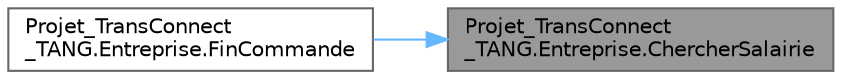 digraph "Projet_TransConnect_TANG.Entreprise.ChercherSalairie"
{
 // LATEX_PDF_SIZE
  bgcolor="transparent";
  edge [fontname=Helvetica,fontsize=10,labelfontname=Helvetica,labelfontsize=10];
  node [fontname=Helvetica,fontsize=10,shape=box,height=0.2,width=0.4];
  rankdir="RL";
  Node1 [id="Node000001",label="Projet_TransConnect\l_TANG.Entreprise.ChercherSalairie",height=0.2,width=0.4,color="gray40", fillcolor="grey60", style="filled", fontcolor="black",tooltip="Recherche un salarié dans l'organigramme par son numéro de sécurité sociale."];
  Node1 -> Node2 [id="edge2_Node000001_Node000002",dir="back",color="steelblue1",style="solid",tooltip=" "];
  Node2 [id="Node000002",label="Projet_TransConnect\l_TANG.Entreprise.FinCommande",height=0.2,width=0.4,color="grey40", fillcolor="white", style="filled",URL="$class_projet___trans_connect___t_a_n_g_1_1_entreprise.html#a14957d1e2014f12dadb089d77e3f80a6",tooltip="Termine une commande en cours."];
}
